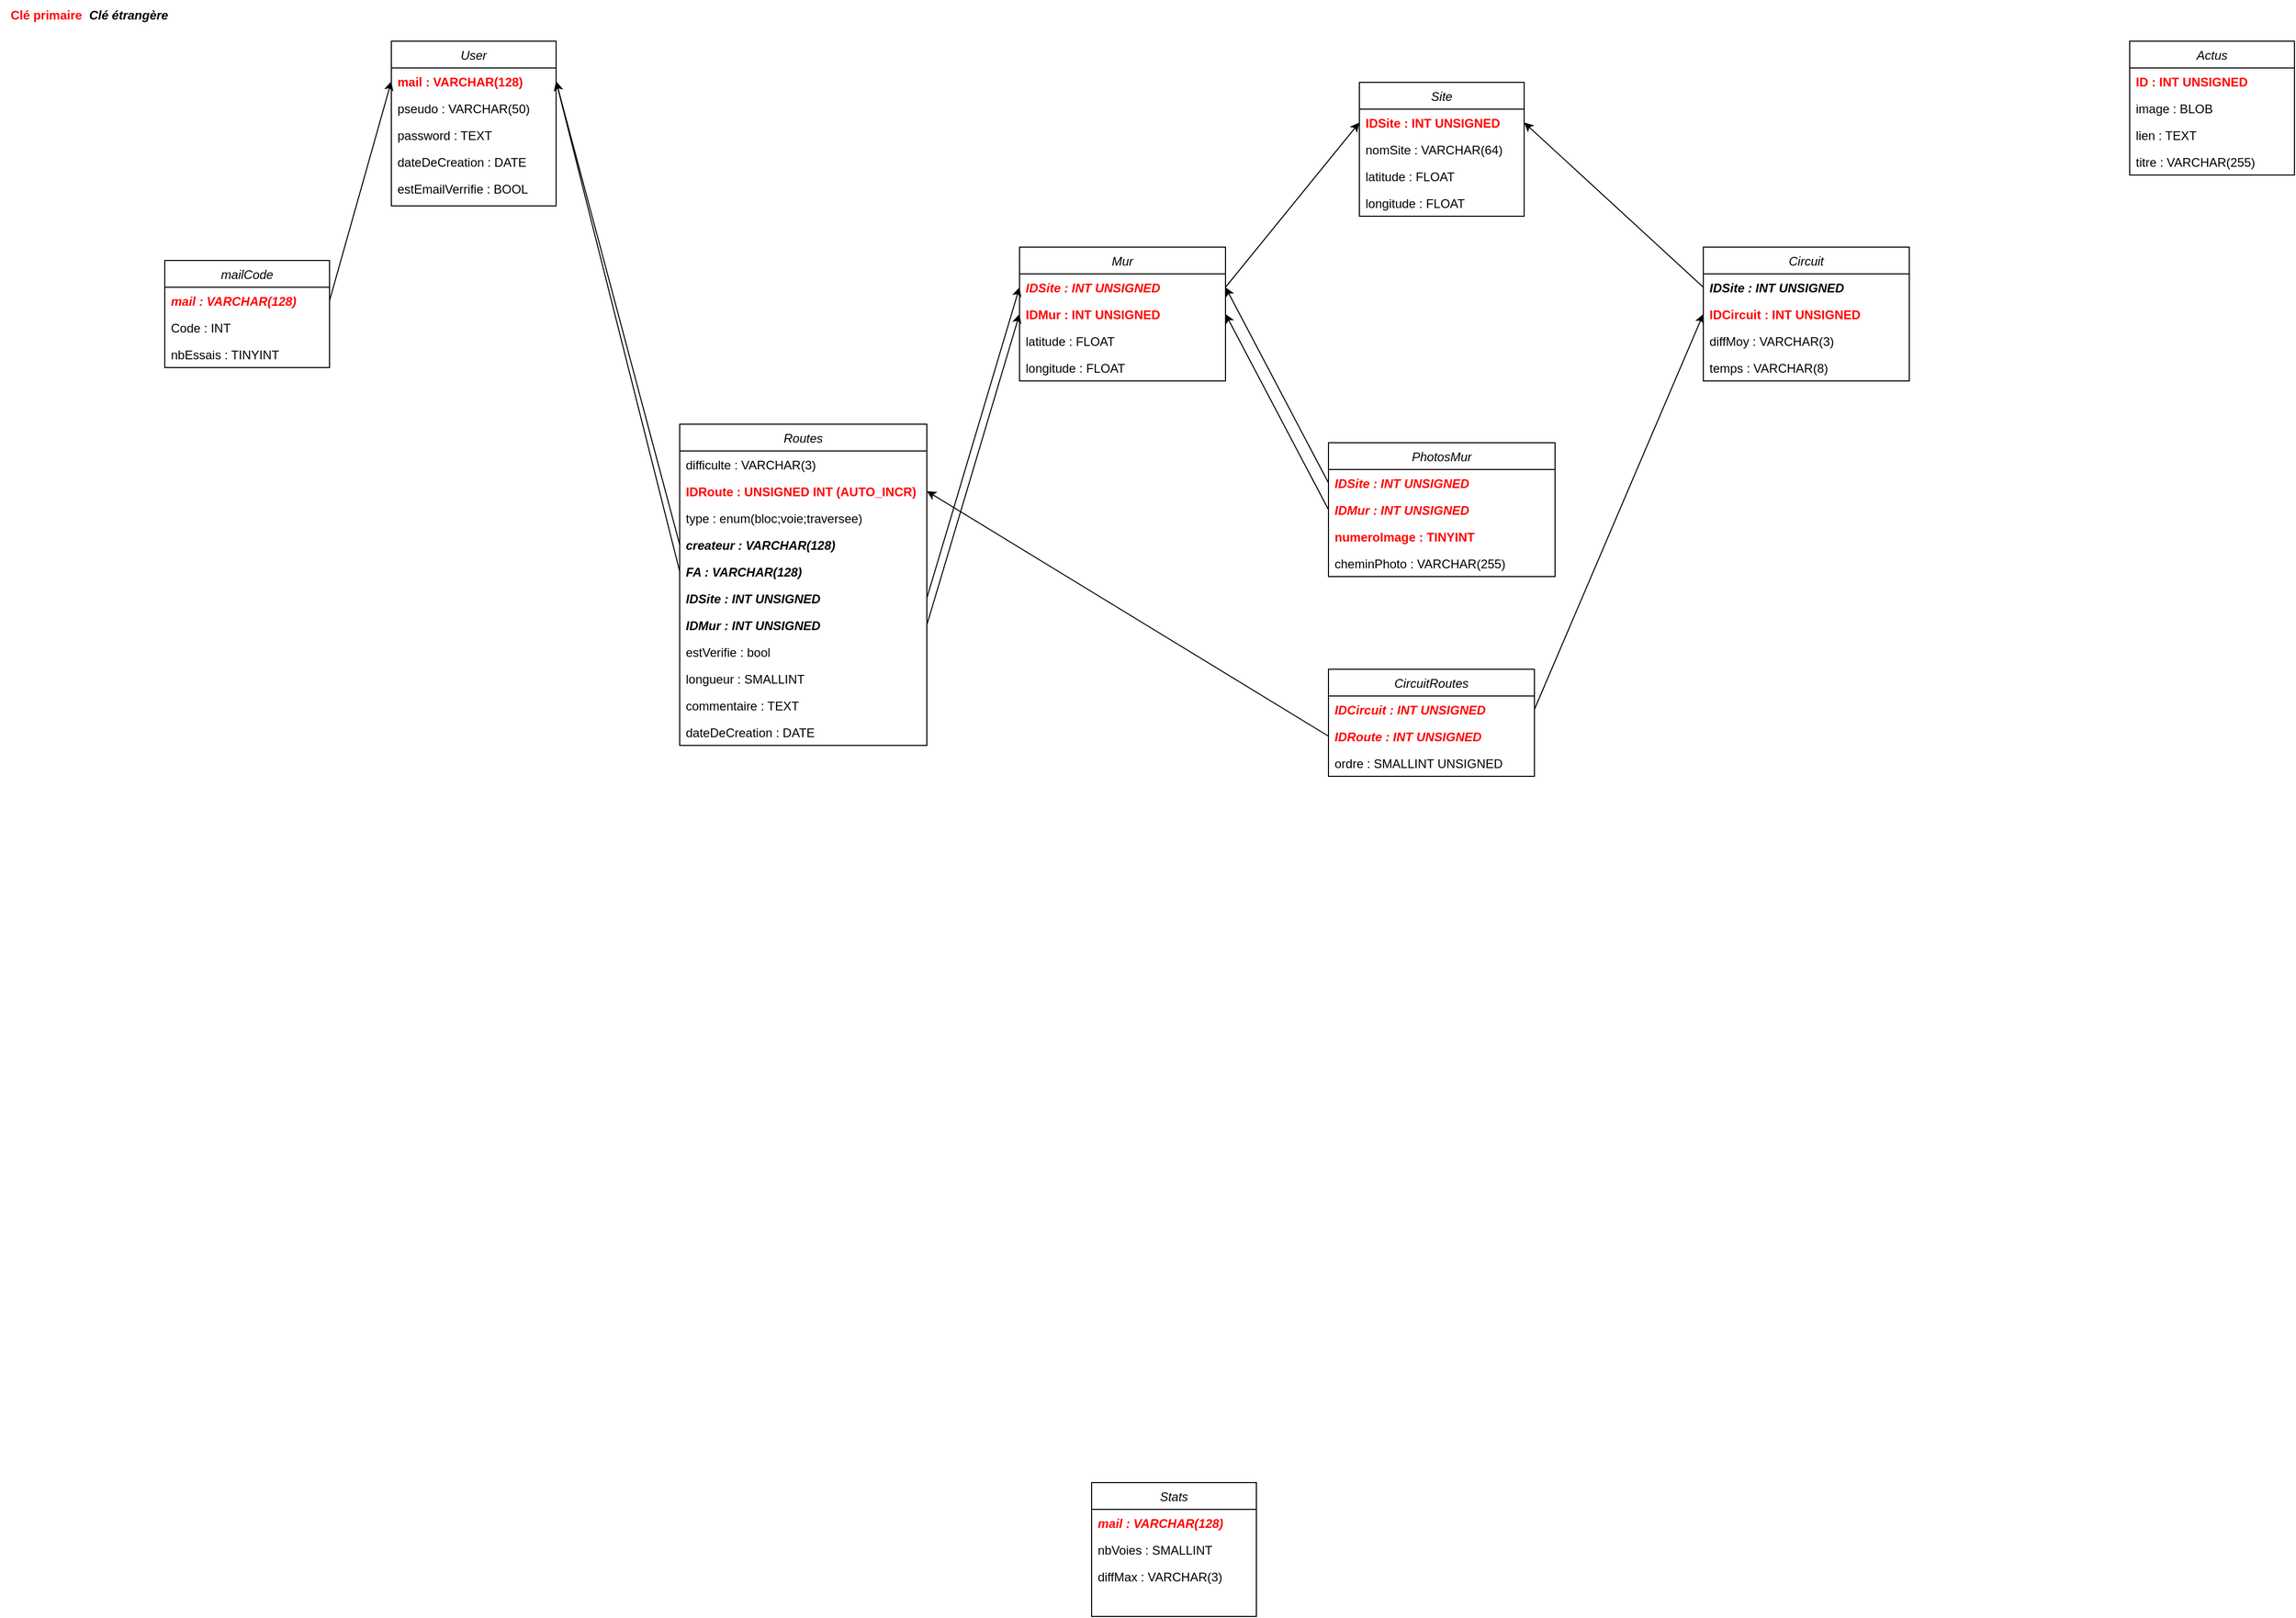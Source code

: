 <mxfile version="21.3.0" type="github">
  <diagram id="C5RBs43oDa-KdzZeNtuy" name="Page-1">
    <mxGraphModel dx="1050" dy="558" grid="1" gridSize="10" guides="1" tooltips="1" connect="1" arrows="1" fold="1" page="1" pageScale="1" pageWidth="827" pageHeight="1169" math="0" shadow="0">
      <root>
        <mxCell id="WIyWlLk6GJQsqaUBKTNV-0" />
        <mxCell id="WIyWlLk6GJQsqaUBKTNV-1" parent="WIyWlLk6GJQsqaUBKTNV-0" />
        <mxCell id="zkfFHV4jXpPFQw0GAbJ--0" value="User" style="swimlane;fontStyle=2;align=center;verticalAlign=top;childLayout=stackLayout;horizontal=1;startSize=26;horizontalStack=0;resizeParent=1;resizeLast=0;collapsible=1;marginBottom=0;rounded=0;shadow=0;strokeWidth=1;" parent="WIyWlLk6GJQsqaUBKTNV-1" vertex="1">
          <mxGeometry x="380" y="40" width="160" height="160" as="geometry">
            <mxRectangle x="230" y="140" width="160" height="26" as="alternateBounds" />
          </mxGeometry>
        </mxCell>
        <mxCell id="zkfFHV4jXpPFQw0GAbJ--2" value="mail : VARCHAR(128)" style="text;align=left;verticalAlign=top;spacingLeft=4;spacingRight=4;overflow=hidden;rotatable=0;points=[[0,0.5],[1,0.5]];portConstraint=eastwest;rounded=0;shadow=0;html=0;fontStyle=1;fontColor=#FF0000;" parent="zkfFHV4jXpPFQw0GAbJ--0" vertex="1">
          <mxGeometry y="26" width="160" height="26" as="geometry" />
        </mxCell>
        <mxCell id="MneaKNnePf4oPeuY0FDi-7" value="pseudo : VARCHAR(50)" style="text;align=left;verticalAlign=top;spacingLeft=4;spacingRight=4;overflow=hidden;rotatable=0;points=[[0,0.5],[1,0.5]];portConstraint=eastwest;" parent="zkfFHV4jXpPFQw0GAbJ--0" vertex="1">
          <mxGeometry y="52" width="160" height="26" as="geometry" />
        </mxCell>
        <mxCell id="0Qye_Zv5IVSC3sUF7OHN-1" value="password : TEXT" style="text;align=left;verticalAlign=top;spacingLeft=4;spacingRight=4;overflow=hidden;rotatable=0;points=[[0,0.5],[1,0.5]];portConstraint=eastwest;rounded=0;shadow=0;html=0;" parent="zkfFHV4jXpPFQw0GAbJ--0" vertex="1">
          <mxGeometry y="78" width="160" height="26" as="geometry" />
        </mxCell>
        <mxCell id="MneaKNnePf4oPeuY0FDi-33" value="dateDeCreation : DATE" style="text;align=left;verticalAlign=top;spacingLeft=4;spacingRight=4;overflow=hidden;rotatable=0;points=[[0,0.5],[1,0.5]];portConstraint=eastwest;rounded=0;shadow=0;html=0;fontColor=#000000;fontStyle=0" parent="zkfFHV4jXpPFQw0GAbJ--0" vertex="1">
          <mxGeometry y="104" width="160" height="26" as="geometry" />
        </mxCell>
        <mxCell id="SryeJ_en3qjPUDTiKtDa-0" value="estEmailVerrifie : BOOL" style="text;align=left;verticalAlign=top;spacingLeft=4;spacingRight=4;overflow=hidden;rotatable=0;points=[[0,0.5],[1,0.5]];portConstraint=eastwest;rounded=0;shadow=0;html=0;fontColor=#000000;fontStyle=0" parent="zkfFHV4jXpPFQw0GAbJ--0" vertex="1">
          <mxGeometry y="130" width="160" height="26" as="geometry" />
        </mxCell>
        <mxCell id="IG8rTT2q1o-Y9MWKu9mN-1" value="&lt;b&gt;&lt;font color=&quot;#ff0000&quot;&gt;Clé primaire&lt;/font&gt;&lt;/b&gt;" style="text;html=1;strokeColor=none;fillColor=none;align=center;verticalAlign=middle;whiteSpace=wrap;rounded=0;" parent="WIyWlLk6GJQsqaUBKTNV-1" vertex="1">
          <mxGeometry width="90" height="30" as="geometry" />
        </mxCell>
        <mxCell id="IG8rTT2q1o-Y9MWKu9mN-2" value="&lt;b&gt;&lt;i&gt;Clé étrangère&lt;/i&gt;&lt;/b&gt;" style="text;html=1;strokeColor=none;fillColor=none;align=center;verticalAlign=middle;whiteSpace=wrap;rounded=0;" parent="WIyWlLk6GJQsqaUBKTNV-1" vertex="1">
          <mxGeometry x="80" width="90" height="30" as="geometry" />
        </mxCell>
        <mxCell id="MneaKNnePf4oPeuY0FDi-1" value="Mur" style="swimlane;fontStyle=2;align=center;verticalAlign=top;childLayout=stackLayout;horizontal=1;startSize=26;horizontalStack=0;resizeParent=1;resizeLast=0;collapsible=1;marginBottom=0;rounded=0;shadow=0;strokeWidth=1;" parent="WIyWlLk6GJQsqaUBKTNV-1" vertex="1">
          <mxGeometry x="990" y="240" width="200" height="130" as="geometry">
            <mxRectangle x="230" y="140" width="160" height="26" as="alternateBounds" />
          </mxGeometry>
        </mxCell>
        <mxCell id="MneaKNnePf4oPeuY0FDi-3" value="IDSite : INT UNSIGNED" style="text;align=left;verticalAlign=top;spacingLeft=4;spacingRight=4;overflow=hidden;rotatable=0;points=[[0,0.5],[1,0.5]];portConstraint=eastwest;fontStyle=3;fontColor=#ff0000;" parent="MneaKNnePf4oPeuY0FDi-1" vertex="1">
          <mxGeometry y="26" width="200" height="26" as="geometry" />
        </mxCell>
        <mxCell id="MneaKNnePf4oPeuY0FDi-2" value="IDMur : INT UNSIGNED" style="text;align=left;verticalAlign=top;spacingLeft=4;spacingRight=4;overflow=hidden;rotatable=0;points=[[0,0.5],[1,0.5]];portConstraint=eastwest;rounded=0;shadow=0;html=0;fontColor=#FF0000;fontStyle=1" parent="MneaKNnePf4oPeuY0FDi-1" vertex="1">
          <mxGeometry y="52" width="200" height="26" as="geometry" />
        </mxCell>
        <mxCell id="87DdCvk_uz9mZ-cImYMg-0" value="latitude : FLOAT" style="text;align=left;verticalAlign=top;spacingLeft=4;spacingRight=4;overflow=hidden;rotatable=0;points=[[0,0.5],[1,0.5]];portConstraint=eastwest;" parent="MneaKNnePf4oPeuY0FDi-1" vertex="1">
          <mxGeometry y="78" width="200" height="26" as="geometry" />
        </mxCell>
        <mxCell id="wvx0ti9K2vMNc0QYjZrV-10" value="longitude : FLOAT" style="text;align=left;verticalAlign=top;spacingLeft=4;spacingRight=4;overflow=hidden;rotatable=0;points=[[0,0.5],[1,0.5]];portConstraint=eastwest;" parent="MneaKNnePf4oPeuY0FDi-1" vertex="1">
          <mxGeometry y="104" width="200" height="26" as="geometry" />
        </mxCell>
        <mxCell id="MneaKNnePf4oPeuY0FDi-29" value="Stats" style="swimlane;fontStyle=2;align=center;verticalAlign=top;childLayout=stackLayout;horizontal=1;startSize=26;horizontalStack=0;resizeParent=1;resizeLast=0;collapsible=1;marginBottom=0;rounded=0;shadow=0;strokeWidth=1;" parent="WIyWlLk6GJQsqaUBKTNV-1" vertex="1">
          <mxGeometry x="1060" y="1440" width="160" height="130" as="geometry">
            <mxRectangle x="230" y="140" width="160" height="26" as="alternateBounds" />
          </mxGeometry>
        </mxCell>
        <mxCell id="MneaKNnePf4oPeuY0FDi-30" value="mail : VARCHAR(128)" style="text;align=left;verticalAlign=top;spacingLeft=4;spacingRight=4;overflow=hidden;rotatable=0;points=[[0,0.5],[1,0.5]];portConstraint=eastwest;rounded=0;shadow=0;html=0;fontColor=#FF0000;fontStyle=3" parent="MneaKNnePf4oPeuY0FDi-29" vertex="1">
          <mxGeometry y="26" width="160" height="26" as="geometry" />
        </mxCell>
        <mxCell id="MneaKNnePf4oPeuY0FDi-31" value="nbVoies : SMALLINT" style="text;align=left;verticalAlign=top;spacingLeft=4;spacingRight=4;overflow=hidden;rotatable=0;points=[[0,0.5],[1,0.5]];portConstraint=eastwest;rounded=0;shadow=0;html=0;fontColor=#000000;fontStyle=0" parent="MneaKNnePf4oPeuY0FDi-29" vertex="1">
          <mxGeometry y="52" width="160" height="26" as="geometry" />
        </mxCell>
        <mxCell id="MneaKNnePf4oPeuY0FDi-32" value="diffMax : VARCHAR(3)" style="text;align=left;verticalAlign=top;spacingLeft=4;spacingRight=4;overflow=hidden;rotatable=0;points=[[0,0.5],[1,0.5]];portConstraint=eastwest;rounded=0;shadow=0;html=0;fontColor=#000000;fontStyle=0" parent="MneaKNnePf4oPeuY0FDi-29" vertex="1">
          <mxGeometry y="78" width="160" height="26" as="geometry" />
        </mxCell>
        <mxCell id="MneaKNnePf4oPeuY0FDi-9" value="Routes" style="swimlane;fontStyle=2;align=center;verticalAlign=top;childLayout=stackLayout;horizontal=1;startSize=26;horizontalStack=0;resizeParent=1;resizeLast=0;collapsible=1;marginBottom=0;rounded=0;shadow=0;strokeWidth=1;" parent="WIyWlLk6GJQsqaUBKTNV-1" vertex="1">
          <mxGeometry x="660" y="412" width="240" height="312" as="geometry">
            <mxRectangle x="230" y="140" width="160" height="26" as="alternateBounds" />
          </mxGeometry>
        </mxCell>
        <mxCell id="MneaKNnePf4oPeuY0FDi-11" value="difficulte : VARCHAR(3)" style="text;align=left;verticalAlign=top;spacingLeft=4;spacingRight=4;overflow=hidden;rotatable=0;points=[[0,0.5],[1,0.5]];portConstraint=eastwest;" parent="MneaKNnePf4oPeuY0FDi-9" vertex="1">
          <mxGeometry y="26" width="240" height="26" as="geometry" />
        </mxCell>
        <mxCell id="MneaKNnePf4oPeuY0FDi-10" value="IDRoute : UNSIGNED INT (AUTO_INCR)" style="text;align=left;verticalAlign=top;spacingLeft=4;spacingRight=4;overflow=hidden;rotatable=0;points=[[0,0.5],[1,0.5]];portConstraint=eastwest;rounded=0;shadow=0;html=0;fontColor=#FF0000;fontStyle=1" parent="MneaKNnePf4oPeuY0FDi-9" vertex="1">
          <mxGeometry y="52" width="240" height="26" as="geometry" />
        </mxCell>
        <mxCell id="MneaKNnePf4oPeuY0FDi-12" value="type : enum(bloc;voie;traversee)" style="text;align=left;verticalAlign=top;spacingLeft=4;spacingRight=4;overflow=hidden;rotatable=0;points=[[0,0.5],[1,0.5]];portConstraint=eastwest;" parent="MneaKNnePf4oPeuY0FDi-9" vertex="1">
          <mxGeometry y="78" width="240" height="26" as="geometry" />
        </mxCell>
        <mxCell id="MneaKNnePf4oPeuY0FDi-13" value="createur : VARCHAR(128)" style="text;align=left;verticalAlign=top;spacingLeft=4;spacingRight=4;overflow=hidden;rotatable=0;points=[[0,0.5],[1,0.5]];portConstraint=eastwest;fontStyle=3" parent="MneaKNnePf4oPeuY0FDi-9" vertex="1">
          <mxGeometry y="104" width="240" height="26" as="geometry" />
        </mxCell>
        <mxCell id="MneaKNnePf4oPeuY0FDi-14" value="FA : VARCHAR(128)" style="text;align=left;verticalAlign=top;spacingLeft=4;spacingRight=4;overflow=hidden;rotatable=0;points=[[0,0.5],[1,0.5]];portConstraint=eastwest;fontStyle=3" parent="MneaKNnePf4oPeuY0FDi-9" vertex="1">
          <mxGeometry y="130" width="240" height="26" as="geometry" />
        </mxCell>
        <mxCell id="YNo7Z_1hiQjCKQDOiGd9-0" value="IDSite : INT UNSIGNED" style="text;align=left;verticalAlign=top;spacingLeft=4;spacingRight=4;overflow=hidden;rotatable=0;points=[[0,0.5],[1,0.5]];portConstraint=eastwest;fontStyle=3" parent="MneaKNnePf4oPeuY0FDi-9" vertex="1">
          <mxGeometry y="156" width="240" height="26" as="geometry" />
        </mxCell>
        <mxCell id="wvx0ti9K2vMNc0QYjZrV-29" value="IDMur : INT UNSIGNED" style="text;align=left;verticalAlign=top;spacingLeft=4;spacingRight=4;overflow=hidden;rotatable=0;points=[[0,0.5],[1,0.5]];portConstraint=eastwest;fontStyle=3" parent="MneaKNnePf4oPeuY0FDi-9" vertex="1">
          <mxGeometry y="182" width="240" height="26" as="geometry" />
        </mxCell>
        <mxCell id="MneaKNnePf4oPeuY0FDi-15" value="estVerifie : bool" style="text;align=left;verticalAlign=top;spacingLeft=4;spacingRight=4;overflow=hidden;rotatable=0;points=[[0,0.5],[1,0.5]];portConstraint=eastwest;" parent="MneaKNnePf4oPeuY0FDi-9" vertex="1">
          <mxGeometry y="208" width="240" height="26" as="geometry" />
        </mxCell>
        <mxCell id="MneaKNnePf4oPeuY0FDi-16" value="longueur : SMALLINT" style="text;align=left;verticalAlign=top;spacingLeft=4;spacingRight=4;overflow=hidden;rotatable=0;points=[[0,0.5],[1,0.5]];portConstraint=eastwest;" parent="MneaKNnePf4oPeuY0FDi-9" vertex="1">
          <mxGeometry y="234" width="240" height="26" as="geometry" />
        </mxCell>
        <mxCell id="MneaKNnePf4oPeuY0FDi-17" value="commentaire : TEXT" style="text;align=left;verticalAlign=top;spacingLeft=4;spacingRight=4;overflow=hidden;rotatable=0;points=[[0,0.5],[1,0.5]];portConstraint=eastwest;" parent="MneaKNnePf4oPeuY0FDi-9" vertex="1">
          <mxGeometry y="260" width="240" height="26" as="geometry" />
        </mxCell>
        <mxCell id="MneaKNnePf4oPeuY0FDi-34" value="dateDeCreation : DATE" style="text;align=left;verticalAlign=top;spacingLeft=4;spacingRight=4;overflow=hidden;rotatable=0;points=[[0,0.5],[1,0.5]];portConstraint=eastwest;" parent="MneaKNnePf4oPeuY0FDi-9" vertex="1">
          <mxGeometry y="286" width="240" height="26" as="geometry" />
        </mxCell>
        <mxCell id="FBszjzos_MEZXX1fzlTr-0" value="Actus" style="swimlane;fontStyle=2;align=center;verticalAlign=top;childLayout=stackLayout;horizontal=1;startSize=26;horizontalStack=0;resizeParent=1;resizeLast=0;collapsible=1;marginBottom=0;rounded=0;shadow=0;strokeWidth=1;" parent="WIyWlLk6GJQsqaUBKTNV-1" vertex="1">
          <mxGeometry x="2068" y="40" width="160" height="130" as="geometry">
            <mxRectangle x="230" y="140" width="160" height="26" as="alternateBounds" />
          </mxGeometry>
        </mxCell>
        <mxCell id="FBszjzos_MEZXX1fzlTr-3" value="ID : INT UNSIGNED" style="text;align=left;verticalAlign=top;spacingLeft=4;spacingRight=4;overflow=hidden;rotatable=0;points=[[0,0.5],[1,0.5]];portConstraint=eastwest;rounded=0;shadow=0;html=0;fontStyle=1;fontColor=#FF0000;" parent="FBszjzos_MEZXX1fzlTr-0" vertex="1">
          <mxGeometry y="26" width="160" height="26" as="geometry" />
        </mxCell>
        <mxCell id="FBszjzos_MEZXX1fzlTr-4" value="image : BLOB" style="text;align=left;verticalAlign=top;spacingLeft=4;spacingRight=4;overflow=hidden;rotatable=0;points=[[0,0.5],[1,0.5]];portConstraint=eastwest;rounded=0;shadow=0;html=0;" parent="FBszjzos_MEZXX1fzlTr-0" vertex="1">
          <mxGeometry y="52" width="160" height="26" as="geometry" />
        </mxCell>
        <mxCell id="FBszjzos_MEZXX1fzlTr-5" value="lien : TEXT" style="text;align=left;verticalAlign=top;spacingLeft=4;spacingRight=4;overflow=hidden;rotatable=0;points=[[0,0.5],[1,0.5]];portConstraint=eastwest;rounded=0;shadow=0;html=0;" parent="FBszjzos_MEZXX1fzlTr-0" vertex="1">
          <mxGeometry y="78" width="160" height="26" as="geometry" />
        </mxCell>
        <mxCell id="FBszjzos_MEZXX1fzlTr-6" value="titre : VARCHAR(255)" style="text;align=left;verticalAlign=top;spacingLeft=4;spacingRight=4;overflow=hidden;rotatable=0;points=[[0,0.5],[1,0.5]];portConstraint=eastwest;rounded=0;shadow=0;html=0;" parent="FBszjzos_MEZXX1fzlTr-0" vertex="1">
          <mxGeometry y="104" width="160" height="26" as="geometry" />
        </mxCell>
        <mxCell id="wvx0ti9K2vMNc0QYjZrV-2" value="Site" style="swimlane;fontStyle=2;align=center;verticalAlign=top;childLayout=stackLayout;horizontal=1;startSize=26;horizontalStack=0;resizeParent=1;resizeLast=0;collapsible=1;marginBottom=0;rounded=0;shadow=0;strokeWidth=1;" parent="WIyWlLk6GJQsqaUBKTNV-1" vertex="1">
          <mxGeometry x="1320" y="80" width="160" height="130" as="geometry">
            <mxRectangle x="230" y="140" width="160" height="26" as="alternateBounds" />
          </mxGeometry>
        </mxCell>
        <mxCell id="wvx0ti9K2vMNc0QYjZrV-5" value="IDSite : INT UNSIGNED" style="text;align=left;verticalAlign=top;spacingLeft=4;spacingRight=4;overflow=hidden;rotatable=0;points=[[0,0.5],[1,0.5]];portConstraint=eastwest;rounded=0;shadow=0;html=0;fontStyle=1;fontColor=#FF0000;" parent="wvx0ti9K2vMNc0QYjZrV-2" vertex="1">
          <mxGeometry y="26" width="160" height="26" as="geometry" />
        </mxCell>
        <mxCell id="wvx0ti9K2vMNc0QYjZrV-7" value="nomSite : VARCHAR(64)" style="text;align=left;verticalAlign=top;spacingLeft=4;spacingRight=4;overflow=hidden;rotatable=0;points=[[0,0.5],[1,0.5]];portConstraint=eastwest;rounded=0;shadow=0;html=0;" parent="wvx0ti9K2vMNc0QYjZrV-2" vertex="1">
          <mxGeometry y="52" width="160" height="26" as="geometry" />
        </mxCell>
        <mxCell id="WFKG9SzYV1ZAK_LSIE9_-0" value="latitude : FLOAT&#xa;" style="text;align=left;verticalAlign=top;spacingLeft=4;spacingRight=4;overflow=hidden;rotatable=0;points=[[0,0.5],[1,0.5]];portConstraint=eastwest;rounded=0;shadow=0;html=0;" parent="wvx0ti9K2vMNc0QYjZrV-2" vertex="1">
          <mxGeometry y="78" width="160" height="26" as="geometry" />
        </mxCell>
        <mxCell id="WFKG9SzYV1ZAK_LSIE9_-1" value="longitude : FLOAT" style="text;align=left;verticalAlign=top;spacingLeft=4;spacingRight=4;overflow=hidden;rotatable=0;points=[[0,0.5],[1,0.5]];portConstraint=eastwest;rounded=0;shadow=0;html=0;" parent="wvx0ti9K2vMNc0QYjZrV-2" vertex="1">
          <mxGeometry y="104" width="160" height="26" as="geometry" />
        </mxCell>
        <mxCell id="wvx0ti9K2vMNc0QYjZrV-11" value="PhotosMur" style="swimlane;fontStyle=2;align=center;verticalAlign=top;childLayout=stackLayout;horizontal=1;startSize=26;horizontalStack=0;resizeParent=1;resizeLast=0;collapsible=1;marginBottom=0;rounded=0;shadow=0;strokeWidth=1;" parent="WIyWlLk6GJQsqaUBKTNV-1" vertex="1">
          <mxGeometry x="1290" y="430" width="220" height="130" as="geometry">
            <mxRectangle x="230" y="140" width="160" height="26" as="alternateBounds" />
          </mxGeometry>
        </mxCell>
        <mxCell id="wvx0ti9K2vMNc0QYjZrV-12" value="IDSite : INT UNSIGNED" style="text;align=left;verticalAlign=top;spacingLeft=4;spacingRight=4;overflow=hidden;rotatable=0;points=[[0,0.5],[1,0.5]];portConstraint=eastwest;rounded=0;shadow=0;html=0;fontColor=#FF0000;fontStyle=3" parent="wvx0ti9K2vMNc0QYjZrV-11" vertex="1">
          <mxGeometry y="26" width="220" height="26" as="geometry" />
        </mxCell>
        <mxCell id="YNo7Z_1hiQjCKQDOiGd9-2" value="IDMur : INT UNSIGNED" style="text;align=left;verticalAlign=top;spacingLeft=4;spacingRight=4;overflow=hidden;rotatable=0;points=[[0,0.5],[1,0.5]];portConstraint=eastwest;rounded=0;shadow=0;html=0;fontColor=#FF0000;fontStyle=3" parent="wvx0ti9K2vMNc0QYjZrV-11" vertex="1">
          <mxGeometry y="52" width="220" height="26" as="geometry" />
        </mxCell>
        <mxCell id="SFo7HLoGRMpa2MoPU7Mz-0" value="numeroImage : TINYINT" style="text;align=left;verticalAlign=top;spacingLeft=4;spacingRight=4;overflow=hidden;rotatable=0;points=[[0,0.5],[1,0.5]];portConstraint=eastwest;rounded=0;shadow=0;html=0;fontColor=#FF0000;fontStyle=1" parent="wvx0ti9K2vMNc0QYjZrV-11" vertex="1">
          <mxGeometry y="78" width="220" height="26" as="geometry" />
        </mxCell>
        <mxCell id="wvx0ti9K2vMNc0QYjZrV-15" value="cheminPhoto : VARCHAR(255)" style="text;align=left;verticalAlign=top;spacingLeft=4;spacingRight=4;overflow=hidden;rotatable=0;points=[[0,0.5],[1,0.5]];portConstraint=eastwest;" parent="wvx0ti9K2vMNc0QYjZrV-11" vertex="1">
          <mxGeometry y="104" width="220" height="26" as="geometry" />
        </mxCell>
        <mxCell id="wvx0ti9K2vMNc0QYjZrV-16" value="Circuit" style="swimlane;fontStyle=2;align=center;verticalAlign=top;childLayout=stackLayout;horizontal=1;startSize=26;horizontalStack=0;resizeParent=1;resizeLast=0;collapsible=1;marginBottom=0;rounded=0;shadow=0;strokeWidth=1;" parent="WIyWlLk6GJQsqaUBKTNV-1" vertex="1">
          <mxGeometry x="1654" y="240" width="200" height="130" as="geometry">
            <mxRectangle x="230" y="140" width="160" height="26" as="alternateBounds" />
          </mxGeometry>
        </mxCell>
        <mxCell id="wvx0ti9K2vMNc0QYjZrV-18" value="IDSite : INT UNSIGNED" style="text;align=left;verticalAlign=top;spacingLeft=4;spacingRight=4;overflow=hidden;rotatable=0;points=[[0,0.5],[1,0.5]];portConstraint=eastwest;fontStyle=3;fontColor=#000000;" parent="wvx0ti9K2vMNc0QYjZrV-16" vertex="1">
          <mxGeometry y="26" width="200" height="26" as="geometry" />
        </mxCell>
        <mxCell id="wvx0ti9K2vMNc0QYjZrV-17" value="IDCircuit : INT UNSIGNED" style="text;align=left;verticalAlign=top;spacingLeft=4;spacingRight=4;overflow=hidden;rotatable=0;points=[[0,0.5],[1,0.5]];portConstraint=eastwest;rounded=0;shadow=0;html=0;fontColor=#FF0000;fontStyle=1" parent="wvx0ti9K2vMNc0QYjZrV-16" vertex="1">
          <mxGeometry y="52" width="200" height="26" as="geometry" />
        </mxCell>
        <mxCell id="wvx0ti9K2vMNc0QYjZrV-19" value="diffMoy : VARCHAR(3)" style="text;align=left;verticalAlign=top;spacingLeft=4;spacingRight=4;overflow=hidden;rotatable=0;points=[[0,0.5],[1,0.5]];portConstraint=eastwest;" parent="wvx0ti9K2vMNc0QYjZrV-16" vertex="1">
          <mxGeometry y="78" width="200" height="26" as="geometry" />
        </mxCell>
        <mxCell id="wvx0ti9K2vMNc0QYjZrV-38" value="temps : VARCHAR(8)" style="text;align=left;verticalAlign=top;spacingLeft=4;spacingRight=4;overflow=hidden;rotatable=0;points=[[0,0.5],[1,0.5]];portConstraint=eastwest;" parent="wvx0ti9K2vMNc0QYjZrV-16" vertex="1">
          <mxGeometry y="104" width="200" height="26" as="geometry" />
        </mxCell>
        <mxCell id="wvx0ti9K2vMNc0QYjZrV-21" value="CircuitRoutes" style="swimlane;fontStyle=2;align=center;verticalAlign=top;childLayout=stackLayout;horizontal=1;startSize=26;horizontalStack=0;resizeParent=1;resizeLast=0;collapsible=1;marginBottom=0;rounded=0;shadow=0;strokeWidth=1;" parent="WIyWlLk6GJQsqaUBKTNV-1" vertex="1">
          <mxGeometry x="1290" y="650" width="200" height="104" as="geometry">
            <mxRectangle x="230" y="140" width="160" height="26" as="alternateBounds" />
          </mxGeometry>
        </mxCell>
        <mxCell id="wvx0ti9K2vMNc0QYjZrV-22" value="IDCircuit : INT UNSIGNED" style="text;align=left;verticalAlign=top;spacingLeft=4;spacingRight=4;overflow=hidden;rotatable=0;points=[[0,0.5],[1,0.5]];portConstraint=eastwest;rounded=0;shadow=0;html=0;fontColor=#FF0000;fontStyle=3" parent="wvx0ti9K2vMNc0QYjZrV-21" vertex="1">
          <mxGeometry y="26" width="200" height="26" as="geometry" />
        </mxCell>
        <mxCell id="wvx0ti9K2vMNc0QYjZrV-23" value="IDRoute : INT UNSIGNED" style="text;align=left;verticalAlign=top;spacingLeft=4;spacingRight=4;overflow=hidden;rotatable=0;points=[[0,0.5],[1,0.5]];portConstraint=eastwest;fontStyle=3;fontColor=#ff0000;" parent="wvx0ti9K2vMNc0QYjZrV-21" vertex="1">
          <mxGeometry y="52" width="200" height="26" as="geometry" />
        </mxCell>
        <mxCell id="wvx0ti9K2vMNc0QYjZrV-24" value="ordre : SMALLINT UNSIGNED" style="text;align=left;verticalAlign=top;spacingLeft=4;spacingRight=4;overflow=hidden;rotatable=0;points=[[0,0.5],[1,0.5]];portConstraint=eastwest;" parent="wvx0ti9K2vMNc0QYjZrV-21" vertex="1">
          <mxGeometry y="78" width="200" height="26" as="geometry" />
        </mxCell>
        <mxCell id="wvx0ti9K2vMNc0QYjZrV-26" value="" style="endArrow=classic;html=1;rounded=0;exitX=0;exitY=0.5;exitDx=0;exitDy=0;entryX=1;entryY=0.5;entryDx=0;entryDy=0;" parent="WIyWlLk6GJQsqaUBKTNV-1" source="MneaKNnePf4oPeuY0FDi-13" target="zkfFHV4jXpPFQw0GAbJ--2" edge="1">
          <mxGeometry width="50" height="50" relative="1" as="geometry">
            <mxPoint x="810" y="310" as="sourcePoint" />
            <mxPoint x="880" y="260" as="targetPoint" />
          </mxGeometry>
        </mxCell>
        <mxCell id="wvx0ti9K2vMNc0QYjZrV-27" value="" style="endArrow=classic;html=1;rounded=0;exitX=0;exitY=0.5;exitDx=0;exitDy=0;entryX=1;entryY=0.5;entryDx=0;entryDy=0;" parent="WIyWlLk6GJQsqaUBKTNV-1" source="MneaKNnePf4oPeuY0FDi-14" target="zkfFHV4jXpPFQw0GAbJ--2" edge="1">
          <mxGeometry width="50" height="50" relative="1" as="geometry">
            <mxPoint x="830" y="310" as="sourcePoint" />
            <mxPoint x="880" y="260" as="targetPoint" />
          </mxGeometry>
        </mxCell>
        <mxCell id="wvx0ti9K2vMNc0QYjZrV-28" value="" style="endArrow=classic;html=1;rounded=0;exitX=1;exitY=0.5;exitDx=0;exitDy=0;entryX=0;entryY=0.5;entryDx=0;entryDy=0;" parent="WIyWlLk6GJQsqaUBKTNV-1" source="wvx0ti9K2vMNc0QYjZrV-29" target="MneaKNnePf4oPeuY0FDi-2" edge="1">
          <mxGeometry width="50" height="50" relative="1" as="geometry">
            <mxPoint x="840" y="330" as="sourcePoint" />
            <mxPoint x="880" y="260" as="targetPoint" />
          </mxGeometry>
        </mxCell>
        <mxCell id="wvx0ti9K2vMNc0QYjZrV-30" value="" style="endArrow=classic;html=1;rounded=0;exitX=1;exitY=0.5;exitDx=0;exitDy=0;entryX=0;entryY=0.5;entryDx=0;entryDy=0;" parent="WIyWlLk6GJQsqaUBKTNV-1" source="MneaKNnePf4oPeuY0FDi-3" target="wvx0ti9K2vMNc0QYjZrV-5" edge="1">
          <mxGeometry width="50" height="50" relative="1" as="geometry">
            <mxPoint x="1130" y="390" as="sourcePoint" />
            <mxPoint x="1180" y="340" as="targetPoint" />
          </mxGeometry>
        </mxCell>
        <mxCell id="wvx0ti9K2vMNc0QYjZrV-31" value="" style="endArrow=classic;html=1;rounded=0;exitX=0;exitY=0.5;exitDx=0;exitDy=0;entryX=1;entryY=0.5;entryDx=0;entryDy=0;" parent="WIyWlLk6GJQsqaUBKTNV-1" source="wvx0ti9K2vMNc0QYjZrV-18" target="wvx0ti9K2vMNc0QYjZrV-5" edge="1">
          <mxGeometry width="50" height="50" relative="1" as="geometry">
            <mxPoint x="1130" y="390" as="sourcePoint" />
            <mxPoint x="1180" y="340" as="targetPoint" />
          </mxGeometry>
        </mxCell>
        <mxCell id="wvx0ti9K2vMNc0QYjZrV-32" value="" style="endArrow=classic;html=1;rounded=0;exitX=0;exitY=0.5;exitDx=0;exitDy=0;entryX=1;entryY=0.5;entryDx=0;entryDy=0;" parent="WIyWlLk6GJQsqaUBKTNV-1" source="YNo7Z_1hiQjCKQDOiGd9-2" target="MneaKNnePf4oPeuY0FDi-2" edge="1">
          <mxGeometry width="50" height="50" relative="1" as="geometry">
            <mxPoint x="1130" y="390" as="sourcePoint" />
            <mxPoint x="1180" y="340" as="targetPoint" />
          </mxGeometry>
        </mxCell>
        <mxCell id="wvx0ti9K2vMNc0QYjZrV-34" value="" style="endArrow=classic;html=1;rounded=0;exitX=1;exitY=0.5;exitDx=0;exitDy=0;entryX=0;entryY=0.5;entryDx=0;entryDy=0;" parent="WIyWlLk6GJQsqaUBKTNV-1" source="wvx0ti9K2vMNc0QYjZrV-22" target="wvx0ti9K2vMNc0QYjZrV-17" edge="1">
          <mxGeometry width="50" height="50" relative="1" as="geometry">
            <mxPoint x="1130" y="390" as="sourcePoint" />
            <mxPoint x="1180" y="340" as="targetPoint" />
          </mxGeometry>
        </mxCell>
        <mxCell id="wvx0ti9K2vMNc0QYjZrV-35" value="" style="endArrow=classic;html=1;rounded=0;exitX=0;exitY=0.5;exitDx=0;exitDy=0;entryX=1;entryY=0.5;entryDx=0;entryDy=0;" parent="WIyWlLk6GJQsqaUBKTNV-1" source="wvx0ti9K2vMNc0QYjZrV-23" target="MneaKNnePf4oPeuY0FDi-10" edge="1">
          <mxGeometry width="50" height="50" relative="1" as="geometry">
            <mxPoint x="1130" y="490" as="sourcePoint" />
            <mxPoint x="1180" y="440" as="targetPoint" />
          </mxGeometry>
        </mxCell>
        <mxCell id="YNo7Z_1hiQjCKQDOiGd9-1" value="" style="endArrow=classic;html=1;rounded=0;exitX=1;exitY=0.5;exitDx=0;exitDy=0;entryX=0;entryY=0.5;entryDx=0;entryDy=0;" parent="WIyWlLk6GJQsqaUBKTNV-1" source="YNo7Z_1hiQjCKQDOiGd9-0" target="MneaKNnePf4oPeuY0FDi-3" edge="1">
          <mxGeometry width="50" height="50" relative="1" as="geometry">
            <mxPoint x="910" y="617" as="sourcePoint" />
            <mxPoint x="1000" y="315" as="targetPoint" />
          </mxGeometry>
        </mxCell>
        <mxCell id="YNo7Z_1hiQjCKQDOiGd9-3" value="" style="endArrow=classic;html=1;rounded=0;entryX=1;entryY=0.5;entryDx=0;entryDy=0;exitX=0;exitY=0.5;exitDx=0;exitDy=0;" parent="WIyWlLk6GJQsqaUBKTNV-1" source="wvx0ti9K2vMNc0QYjZrV-12" target="MneaKNnePf4oPeuY0FDi-3" edge="1">
          <mxGeometry width="50" height="50" relative="1" as="geometry">
            <mxPoint x="1340" y="320" as="sourcePoint" />
            <mxPoint x="1200" y="315" as="targetPoint" />
          </mxGeometry>
        </mxCell>
        <mxCell id="SryeJ_en3qjPUDTiKtDa-1" value="mailCode" style="swimlane;fontStyle=2;align=center;verticalAlign=top;childLayout=stackLayout;horizontal=1;startSize=26;horizontalStack=0;resizeParent=1;resizeLast=0;collapsible=1;marginBottom=0;rounded=0;shadow=0;strokeWidth=1;" parent="WIyWlLk6GJQsqaUBKTNV-1" vertex="1">
          <mxGeometry x="160" y="253" width="160" height="104" as="geometry">
            <mxRectangle x="230" y="140" width="160" height="26" as="alternateBounds" />
          </mxGeometry>
        </mxCell>
        <mxCell id="SryeJ_en3qjPUDTiKtDa-2" value="mail : VARCHAR(128)" style="text;align=left;verticalAlign=top;spacingLeft=4;spacingRight=4;overflow=hidden;rotatable=0;points=[[0,0.5],[1,0.5]];portConstraint=eastwest;rounded=0;shadow=0;html=0;fontStyle=3;fontColor=#FF0000;" parent="SryeJ_en3qjPUDTiKtDa-1" vertex="1">
          <mxGeometry y="26" width="160" height="26" as="geometry" />
        </mxCell>
        <mxCell id="SryeJ_en3qjPUDTiKtDa-3" value="Code : INT" style="text;align=left;verticalAlign=top;spacingLeft=4;spacingRight=4;overflow=hidden;rotatable=0;points=[[0,0.5],[1,0.5]];portConstraint=eastwest;" parent="SryeJ_en3qjPUDTiKtDa-1" vertex="1">
          <mxGeometry y="52" width="160" height="26" as="geometry" />
        </mxCell>
        <mxCell id="SryeJ_en3qjPUDTiKtDa-4" value="nbEssais : TINYINT" style="text;align=left;verticalAlign=top;spacingLeft=4;spacingRight=4;overflow=hidden;rotatable=0;points=[[0,0.5],[1,0.5]];portConstraint=eastwest;rounded=0;shadow=0;html=0;" parent="SryeJ_en3qjPUDTiKtDa-1" vertex="1">
          <mxGeometry y="78" width="160" height="26" as="geometry" />
        </mxCell>
        <mxCell id="SryeJ_en3qjPUDTiKtDa-7" value="" style="endArrow=classic;html=1;rounded=0;exitX=1;exitY=0.5;exitDx=0;exitDy=0;entryX=0;entryY=0.5;entryDx=0;entryDy=0;" parent="WIyWlLk6GJQsqaUBKTNV-1" source="SryeJ_en3qjPUDTiKtDa-2" target="zkfFHV4jXpPFQw0GAbJ--2" edge="1">
          <mxGeometry width="50" height="50" relative="1" as="geometry">
            <mxPoint x="670" y="400" as="sourcePoint" />
            <mxPoint x="720" y="350" as="targetPoint" />
          </mxGeometry>
        </mxCell>
      </root>
    </mxGraphModel>
  </diagram>
</mxfile>
